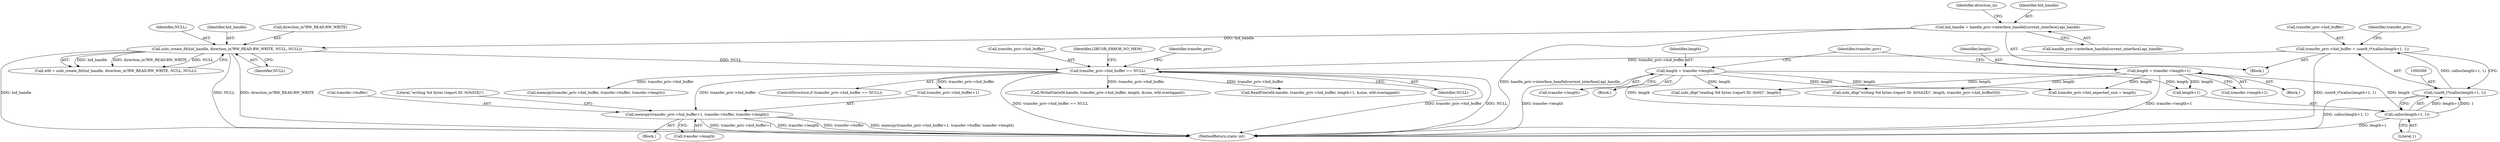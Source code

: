 digraph "1_Chrome_ac149a8d4371c0e01e0934fdd57b09e86f96b5b9_24@API" {
"1000331" [label="(Call,memcpy(transfer_priv->hid_buffer+1, transfer->buffer, transfer->length))"];
"1000276" [label="(Call,transfer_priv->hid_buffer == NULL)"];
"1000264" [label="(Call,transfer_priv->hid_buffer = (uint8_t*)calloc(length+1, 1))"];
"1000268" [label="(Call,(uint8_t*)calloc(length+1, 1))"];
"1000270" [label="(Call,calloc(length+1, 1))"];
"1000259" [label="(Call,length = transfer->length)"];
"1000250" [label="(Call,length = transfer->length+1)"];
"1000209" [label="(Call,usbi_create_fd(hid_handle, direction_in?RW_READ:RW_WRITE, NULL, NULL))"];
"1000191" [label="(Call,hid_handle = handle_priv->interface_handle[current_interface].api_handle)"];
"1000191" [label="(Call,hid_handle = handle_priv->interface_handle[current_interface].api_handle)"];
"1000275" [label="(ControlStructure,if (transfer_priv->hid_buffer == NULL))"];
"1000284" [label="(Call,transfer_priv->hid_expected_size = length)"];
"1000210" [label="(Identifier,hid_handle)"];
"1000356" [label="(Literal,\"writing %d bytes (report ID: 0x%02X)\")"];
"1000286" [label="(Identifier,transfer_priv)"];
"1000270" [label="(Call,calloc(length+1, 1))"];
"1000258" [label="(Block,)"];
"1000251" [label="(Identifier,length)"];
"1000201" [label="(Identifier,direction_in)"];
"1000193" [label="(Call,handle_priv->interface_handle[current_interface].api_handle)"];
"1000463" [label="(MethodReturn,static int)"];
"1000216" [label="(Identifier,NULL)"];
"1000337" [label="(Call,transfer->buffer)"];
"1000365" [label="(Call,WriteFile(wfd.handle, transfer_priv->hid_buffer, length, &size, wfd.overlapped))"];
"1000304" [label="(Call,ReadFile(wfd.handle, transfer_priv->hid_buffer, length+1, &size, wfd.overlapped))"];
"1000271" [label="(Call,length+1)"];
"1000250" [label="(Call,length = transfer->length+1)"];
"1000265" [label="(Call,transfer_priv->hid_buffer)"];
"1000261" [label="(Call,transfer->length)"];
"1000355" [label="(Call,usbi_dbg(\"writing %d bytes (report ID: 0x%02X)\", length, transfer_priv->hid_buffer[0]))"];
"1000280" [label="(Identifier,NULL)"];
"1000209" [label="(Call,usbi_create_fd(hid_handle, direction_in?RW_READ:RW_WRITE, NULL, NULL))"];
"1000207" [label="(Call,wfd = usbi_create_fd(hid_handle, direction_in?RW_READ:RW_WRITE, NULL, NULL))"];
"1000249" [label="(Block,)"];
"1000330" [label="(Block,)"];
"1000277" [label="(Call,transfer_priv->hid_buffer)"];
"1000345" [label="(Call,memcpy(transfer_priv->hid_buffer, transfer->buffer, transfer->length))"];
"1000103" [label="(Block,)"];
"1000260" [label="(Identifier,length)"];
"1000340" [label="(Call,transfer->length)"];
"1000192" [label="(Identifier,hid_handle)"];
"1000211" [label="(Call,direction_in?RW_READ:RW_WRITE)"];
"1000259" [label="(Call,length = transfer->length)"];
"1000299" [label="(Call,usbi_dbg(\"reading %d bytes (report ID: 0x00)\", length))"];
"1000264" [label="(Call,transfer_priv->hid_buffer = (uint8_t*)calloc(length+1, 1))"];
"1000252" [label="(Call,transfer->length+1)"];
"1000276" [label="(Call,transfer_priv->hid_buffer == NULL)"];
"1000278" [label="(Identifier,transfer_priv)"];
"1000332" [label="(Call,transfer_priv->hid_buffer+1)"];
"1000283" [label="(Identifier,LIBUSB_ERROR_NO_MEM)"];
"1000266" [label="(Identifier,transfer_priv)"];
"1000331" [label="(Call,memcpy(transfer_priv->hid_buffer+1, transfer->buffer, transfer->length))"];
"1000215" [label="(Identifier,NULL)"];
"1000268" [label="(Call,(uint8_t*)calloc(length+1, 1))"];
"1000274" [label="(Literal,1)"];
"1000331" -> "1000330"  [label="AST: "];
"1000331" -> "1000340"  [label="CFG: "];
"1000332" -> "1000331"  [label="AST: "];
"1000337" -> "1000331"  [label="AST: "];
"1000340" -> "1000331"  [label="AST: "];
"1000356" -> "1000331"  [label="CFG: "];
"1000331" -> "1000463"  [label="DDG: memcpy(transfer_priv->hid_buffer+1, transfer->buffer, transfer->length)"];
"1000331" -> "1000463"  [label="DDG: transfer_priv->hid_buffer+1"];
"1000331" -> "1000463"  [label="DDG: transfer->length"];
"1000331" -> "1000463"  [label="DDG: transfer->buffer"];
"1000276" -> "1000331"  [label="DDG: transfer_priv->hid_buffer"];
"1000276" -> "1000275"  [label="AST: "];
"1000276" -> "1000280"  [label="CFG: "];
"1000277" -> "1000276"  [label="AST: "];
"1000280" -> "1000276"  [label="AST: "];
"1000283" -> "1000276"  [label="CFG: "];
"1000286" -> "1000276"  [label="CFG: "];
"1000276" -> "1000463"  [label="DDG: NULL"];
"1000276" -> "1000463"  [label="DDG: transfer_priv->hid_buffer == NULL"];
"1000276" -> "1000463"  [label="DDG: transfer_priv->hid_buffer"];
"1000264" -> "1000276"  [label="DDG: transfer_priv->hid_buffer"];
"1000209" -> "1000276"  [label="DDG: NULL"];
"1000276" -> "1000304"  [label="DDG: transfer_priv->hid_buffer"];
"1000276" -> "1000332"  [label="DDG: transfer_priv->hid_buffer"];
"1000276" -> "1000345"  [label="DDG: transfer_priv->hid_buffer"];
"1000276" -> "1000365"  [label="DDG: transfer_priv->hid_buffer"];
"1000264" -> "1000103"  [label="AST: "];
"1000264" -> "1000268"  [label="CFG: "];
"1000265" -> "1000264"  [label="AST: "];
"1000268" -> "1000264"  [label="AST: "];
"1000278" -> "1000264"  [label="CFG: "];
"1000264" -> "1000463"  [label="DDG: (uint8_t*)calloc(length+1, 1)"];
"1000268" -> "1000264"  [label="DDG: calloc(length+1, 1)"];
"1000268" -> "1000270"  [label="CFG: "];
"1000269" -> "1000268"  [label="AST: "];
"1000270" -> "1000268"  [label="AST: "];
"1000268" -> "1000463"  [label="DDG: calloc(length+1, 1)"];
"1000270" -> "1000268"  [label="DDG: length+1"];
"1000270" -> "1000268"  [label="DDG: 1"];
"1000270" -> "1000274"  [label="CFG: "];
"1000271" -> "1000270"  [label="AST: "];
"1000274" -> "1000270"  [label="AST: "];
"1000270" -> "1000463"  [label="DDG: length+1"];
"1000259" -> "1000270"  [label="DDG: length"];
"1000250" -> "1000270"  [label="DDG: length"];
"1000259" -> "1000258"  [label="AST: "];
"1000259" -> "1000261"  [label="CFG: "];
"1000260" -> "1000259"  [label="AST: "];
"1000261" -> "1000259"  [label="AST: "];
"1000266" -> "1000259"  [label="CFG: "];
"1000259" -> "1000463"  [label="DDG: transfer->length"];
"1000259" -> "1000271"  [label="DDG: length"];
"1000259" -> "1000284"  [label="DDG: length"];
"1000259" -> "1000299"  [label="DDG: length"];
"1000259" -> "1000355"  [label="DDG: length"];
"1000250" -> "1000249"  [label="AST: "];
"1000250" -> "1000252"  [label="CFG: "];
"1000251" -> "1000250"  [label="AST: "];
"1000252" -> "1000250"  [label="AST: "];
"1000266" -> "1000250"  [label="CFG: "];
"1000250" -> "1000463"  [label="DDG: transfer->length+1"];
"1000250" -> "1000271"  [label="DDG: length"];
"1000250" -> "1000284"  [label="DDG: length"];
"1000250" -> "1000299"  [label="DDG: length"];
"1000250" -> "1000355"  [label="DDG: length"];
"1000209" -> "1000207"  [label="AST: "];
"1000209" -> "1000216"  [label="CFG: "];
"1000210" -> "1000209"  [label="AST: "];
"1000211" -> "1000209"  [label="AST: "];
"1000215" -> "1000209"  [label="AST: "];
"1000216" -> "1000209"  [label="AST: "];
"1000207" -> "1000209"  [label="CFG: "];
"1000209" -> "1000463"  [label="DDG: hid_handle"];
"1000209" -> "1000463"  [label="DDG: NULL"];
"1000209" -> "1000463"  [label="DDG: direction_in?RW_READ:RW_WRITE"];
"1000209" -> "1000207"  [label="DDG: hid_handle"];
"1000209" -> "1000207"  [label="DDG: direction_in?RW_READ:RW_WRITE"];
"1000209" -> "1000207"  [label="DDG: NULL"];
"1000191" -> "1000209"  [label="DDG: hid_handle"];
"1000191" -> "1000103"  [label="AST: "];
"1000191" -> "1000193"  [label="CFG: "];
"1000192" -> "1000191"  [label="AST: "];
"1000193" -> "1000191"  [label="AST: "];
"1000201" -> "1000191"  [label="CFG: "];
"1000191" -> "1000463"  [label="DDG: handle_priv->interface_handle[current_interface].api_handle"];
}
